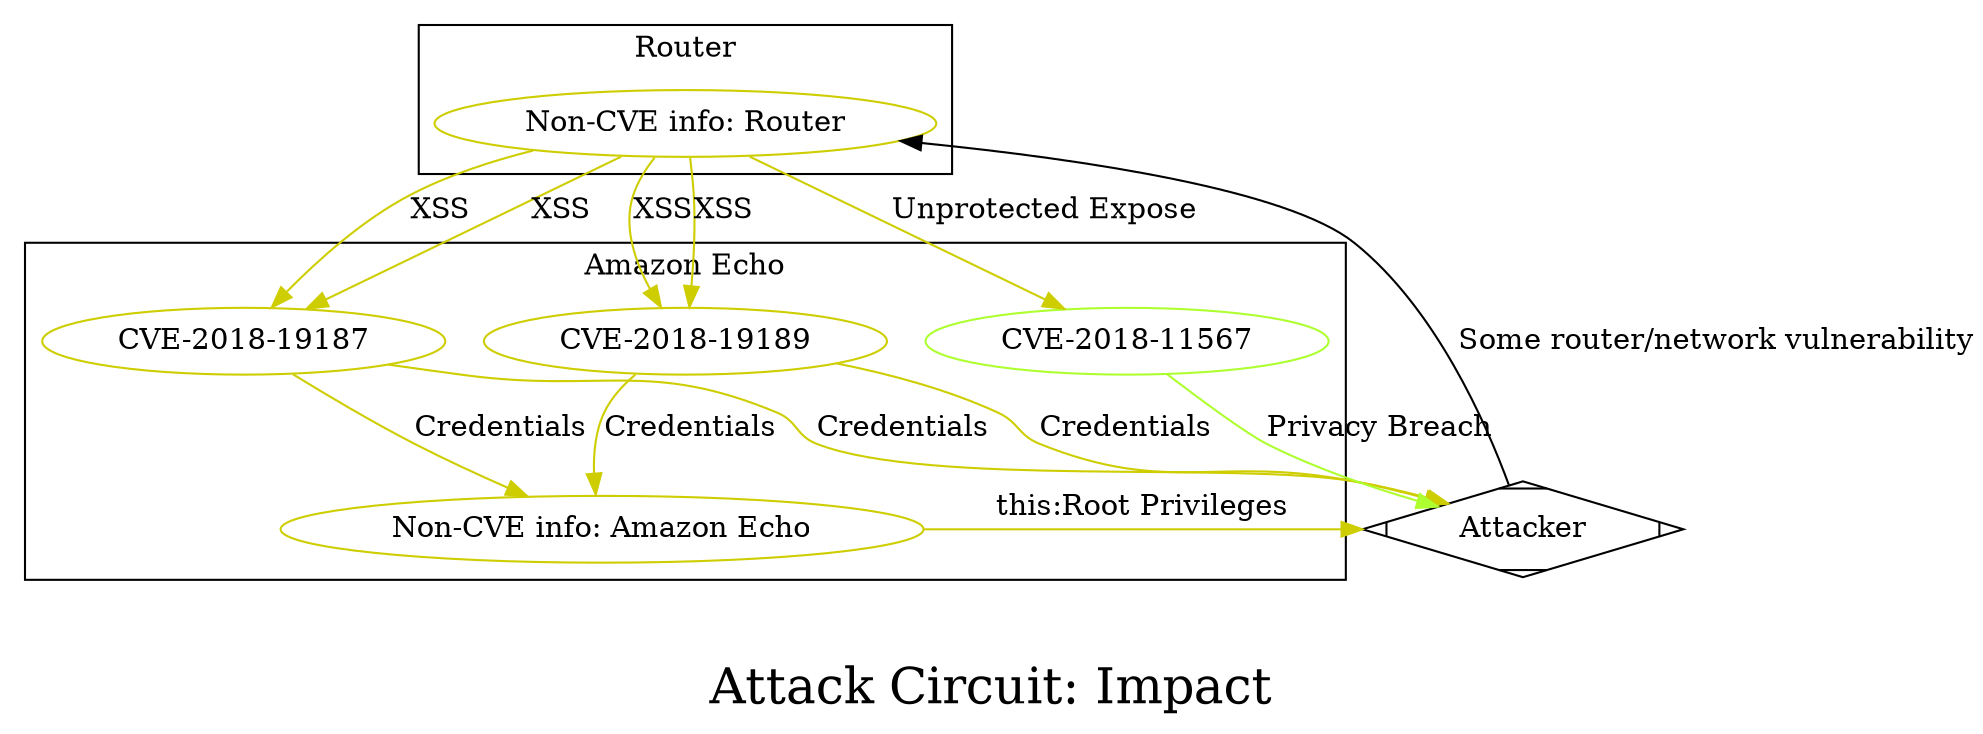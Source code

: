 /*****
Attack Circuit: Impact
*****/

digraph G {
  graph [splines=true overlap=false]
  node  [shape=ellipse, width=0.3, height=0.3]
  0 [label="Attacker", shape=Mdiamond];
  0 -> 1 [label="Some router/network vulnerability"];
  subgraph cluster_1 {
  label="Router";    1 [label="Non-CVE info: Router"];
  }
  subgraph cluster_2 {
  label="Amazon Echo";    2 [label="Non-CVE info: Amazon Echo"];
    3 [label="CVE-2018-19189"];
    4 [label="CVE-2018-19187"];
    5 [label="CVE-2018-11567"];
  }
  1 -> 3 [label="XSS" color="yellow3"];
  1 -> 3 [label="XSS" color="yellow3"];
  1 -> 4 [label="XSS" color="yellow3"];
  1 -> 4 [label="XSS" color="yellow3"];
  1 -> 5 [label="Unprotected Expose" color="yellow3"];
  3 -> 2 [label="Credentials" color="yellow3"];
  4 -> 2 [label="Credentials" color="yellow3"];
    1 [color="yellow3"];
    2 [color="yellow3"];
  2 -> 0 [label="this:Root Privileges" color="yellow3"];
    3 [color="yellow3"];
  3 -> 0 [label="Credentials" color="yellow3"];
    4 [color="yellow3"];
  4 -> 0 [label="Credentials" color="yellow3"];
    5 [color="greenyellow"];
  5 -> 0 [label="Privacy Breach" color="greenyellow"];
  label = "\nAttack Circuit: Impact\n";  fontsize=24;
}